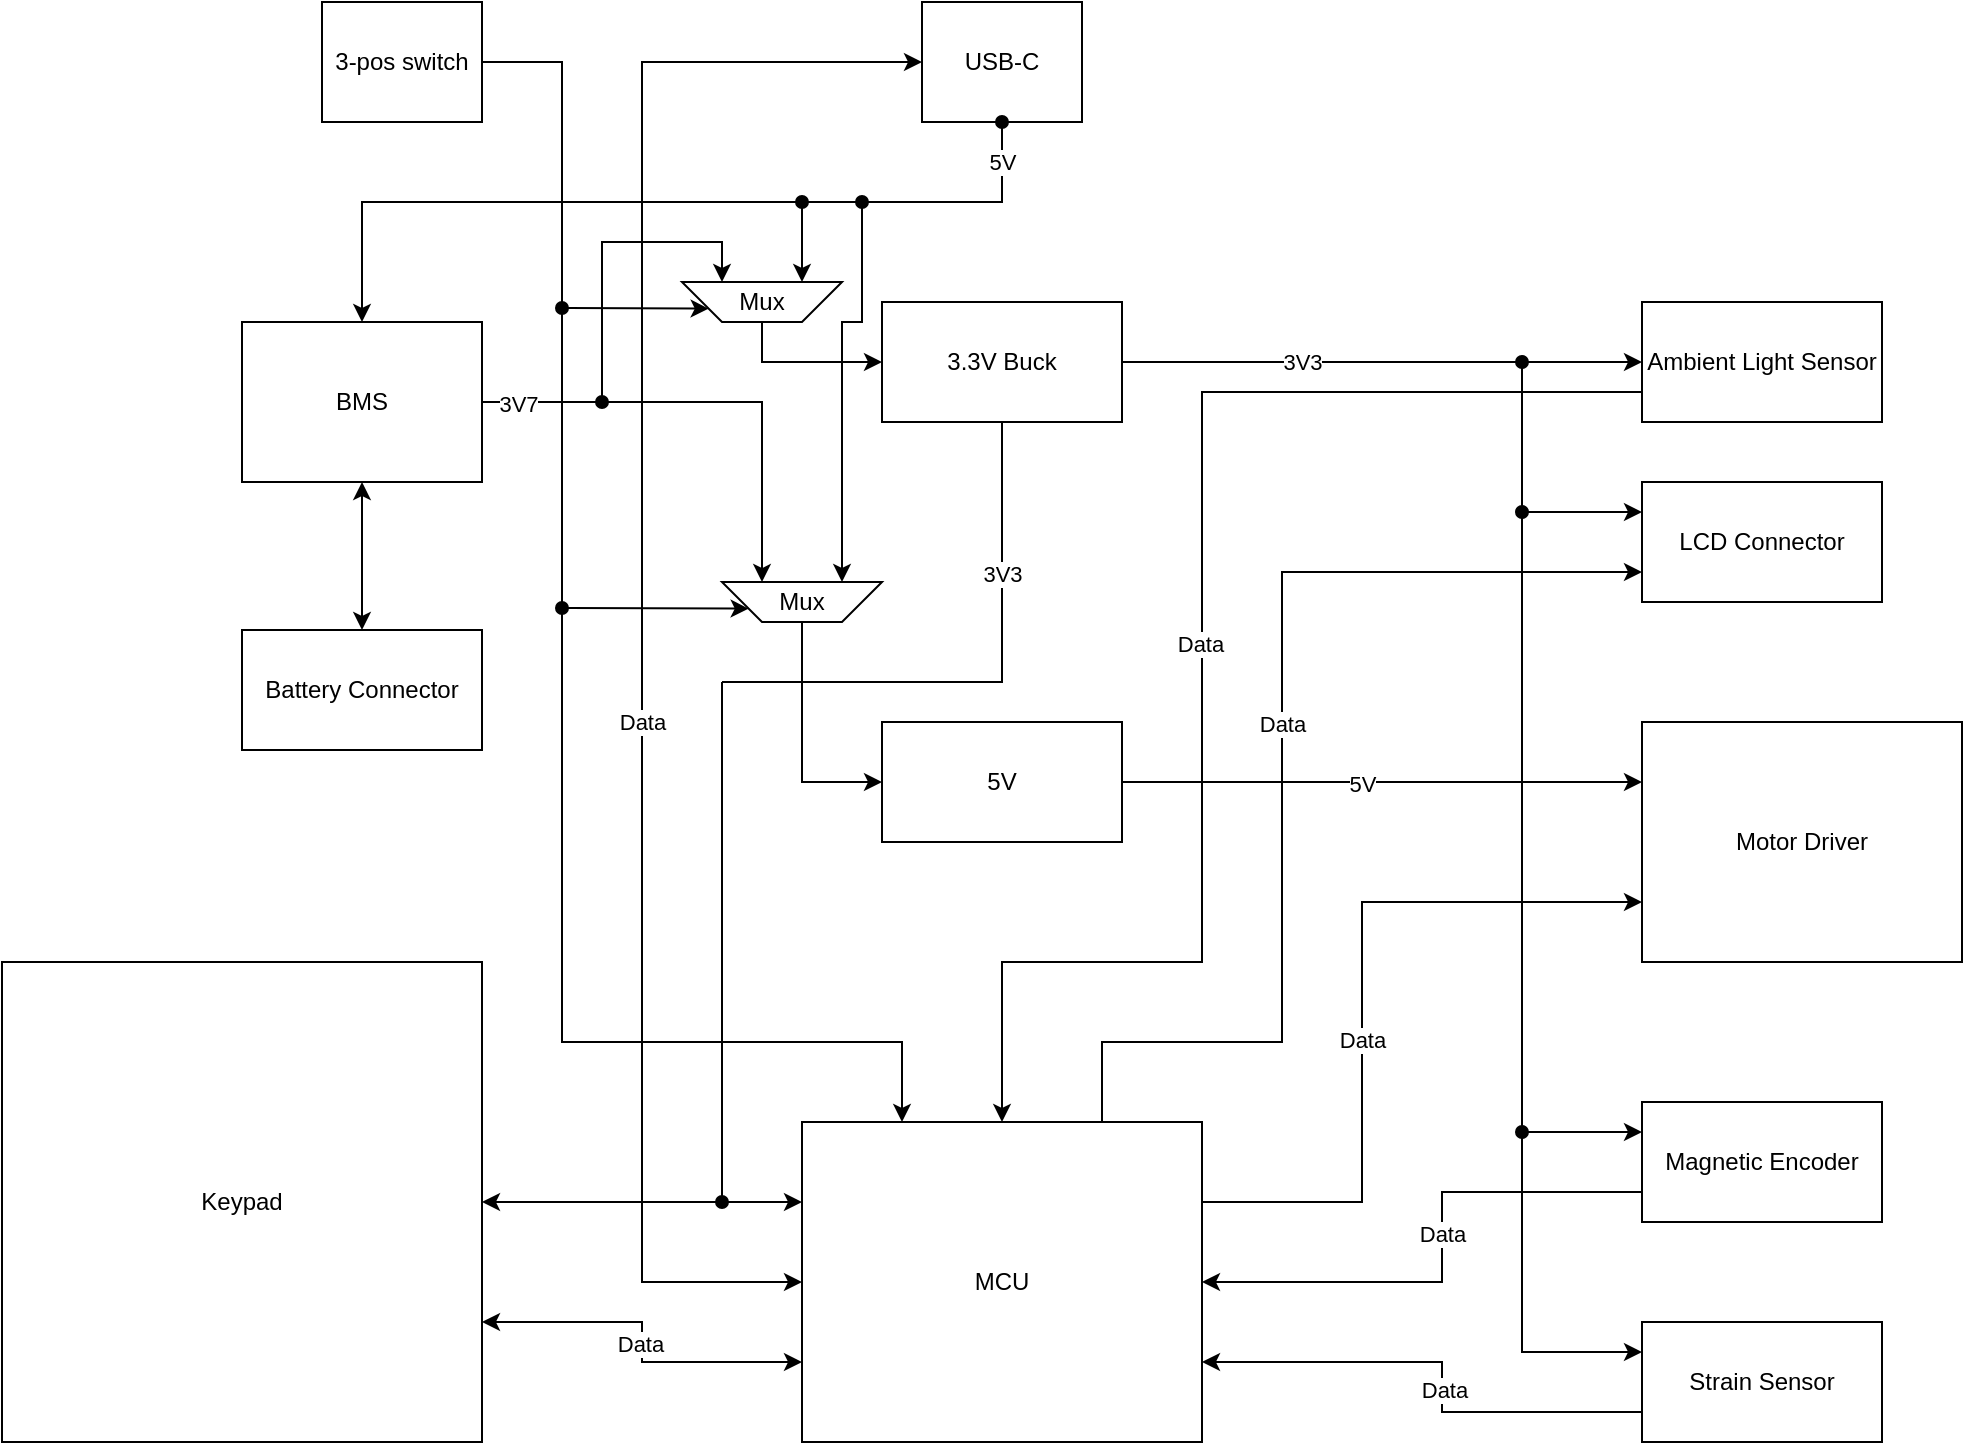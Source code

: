 <mxfile version="26.1.3">
  <diagram name="Page-1" id="c7_JPdmgr0O6n47EBYLc">
    <mxGraphModel dx="1639" dy="927" grid="1" gridSize="10" guides="1" tooltips="1" connect="1" arrows="1" fold="1" page="1" pageScale="1" pageWidth="1169" pageHeight="827" math="0" shadow="0">
      <root>
        <mxCell id="0" />
        <mxCell id="1" parent="0" />
        <mxCell id="GmYDYf6V0mL1RIksBjV9-6" value="USB-C" style="rounded=0;whiteSpace=wrap;html=1;" parent="1" vertex="1">
          <mxGeometry x="540" y="40" width="80" height="60" as="geometry" />
        </mxCell>
        <mxCell id="GmYDYf6V0mL1RIksBjV9-7" value="3-pos switch" style="rounded=0;whiteSpace=wrap;html=1;" parent="1" vertex="1">
          <mxGeometry x="240" y="40" width="80" height="60" as="geometry" />
        </mxCell>
        <mxCell id="GmYDYf6V0mL1RIksBjV9-8" value="MCU" style="rounded=0;whiteSpace=wrap;html=1;" parent="1" vertex="1">
          <mxGeometry x="480" y="600" width="200" height="160" as="geometry" />
        </mxCell>
        <mxCell id="GmYDYf6V0mL1RIksBjV9-9" value="Keypad" style="rounded=0;whiteSpace=wrap;html=1;" parent="1" vertex="1">
          <mxGeometry x="80" y="520" width="240" height="240" as="geometry" />
        </mxCell>
        <mxCell id="GmYDYf6V0mL1RIksBjV9-10" value="Motor Driver" style="rounded=0;whiteSpace=wrap;html=1;" parent="1" vertex="1">
          <mxGeometry x="900" y="400" width="160" height="120" as="geometry" />
        </mxCell>
        <mxCell id="GmYDYf6V0mL1RIksBjV9-11" value="LCD Connector" style="rounded=0;whiteSpace=wrap;html=1;" parent="1" vertex="1">
          <mxGeometry x="900" y="280" width="120" height="60" as="geometry" />
        </mxCell>
        <mxCell id="GmYDYf6V0mL1RIksBjV9-12" value="Magnetic Encoder" style="rounded=0;whiteSpace=wrap;html=1;" parent="1" vertex="1">
          <mxGeometry x="900" y="590" width="120" height="60" as="geometry" />
        </mxCell>
        <mxCell id="GmYDYf6V0mL1RIksBjV9-13" value="Ambient Light Sensor" style="rounded=0;whiteSpace=wrap;html=1;" parent="1" vertex="1">
          <mxGeometry x="900" y="190" width="120" height="60" as="geometry" />
        </mxCell>
        <mxCell id="GmYDYf6V0mL1RIksBjV9-14" value="Strain Sensor" style="rounded=0;whiteSpace=wrap;html=1;" parent="1" vertex="1">
          <mxGeometry x="900" y="700" width="120" height="60" as="geometry" />
        </mxCell>
        <mxCell id="GmYDYf6V0mL1RIksBjV9-15" value="3.3V Buck" style="rounded=0;whiteSpace=wrap;html=1;" parent="1" vertex="1">
          <mxGeometry x="520" y="190" width="120" height="60" as="geometry" />
        </mxCell>
        <mxCell id="GmYDYf6V0mL1RIksBjV9-16" value="BMS" style="rounded=0;whiteSpace=wrap;html=1;" parent="1" vertex="1">
          <mxGeometry x="200" y="200" width="120" height="80" as="geometry" />
        </mxCell>
        <mxCell id="GmYDYf6V0mL1RIksBjV9-17" value="Battery Connector" style="rounded=0;whiteSpace=wrap;html=1;" parent="1" vertex="1">
          <mxGeometry x="200" y="354" width="120" height="60" as="geometry" />
        </mxCell>
        <mxCell id="GmYDYf6V0mL1RIksBjV9-24" value="" style="endArrow=classic;html=1;rounded=0;entryX=0.5;entryY=0;entryDx=0;entryDy=0;startArrow=oval;startFill=1;exitX=0.5;exitY=1;exitDx=0;exitDy=0;" parent="1" source="GmYDYf6V0mL1RIksBjV9-6" target="GmYDYf6V0mL1RIksBjV9-16" edge="1">
          <mxGeometry width="50" height="50" relative="1" as="geometry">
            <mxPoint x="580" y="160" as="sourcePoint" />
            <mxPoint x="280" y="180" as="targetPoint" />
            <Array as="points">
              <mxPoint x="580" y="140" />
              <mxPoint x="260" y="140" />
            </Array>
          </mxGeometry>
        </mxCell>
        <mxCell id="2bLrS-VZrDyPFi-mQ5lX-6" value="5V" style="edgeLabel;html=1;align=center;verticalAlign=middle;resizable=0;points=[];" parent="GmYDYf6V0mL1RIksBjV9-24" vertex="1" connectable="0">
          <mxGeometry x="-0.505" y="-1" relative="1" as="geometry">
            <mxPoint x="64" y="-19" as="offset" />
          </mxGeometry>
        </mxCell>
        <mxCell id="GmYDYf6V0mL1RIksBjV9-26" value="" style="endArrow=classic;startArrow=classic;html=1;rounded=0;entryX=0.5;entryY=1;entryDx=0;entryDy=0;exitX=0.5;exitY=0;exitDx=0;exitDy=0;" parent="1" source="GmYDYf6V0mL1RIksBjV9-17" target="GmYDYf6V0mL1RIksBjV9-16" edge="1">
          <mxGeometry width="50" height="50" relative="1" as="geometry">
            <mxPoint x="420" y="390" as="sourcePoint" />
            <mxPoint x="510" y="360" as="targetPoint" />
          </mxGeometry>
        </mxCell>
        <mxCell id="GmYDYf6V0mL1RIksBjV9-27" value="" style="endArrow=classic;startArrow=classic;html=1;rounded=0;exitX=1;exitY=0.75;exitDx=0;exitDy=0;entryX=0;entryY=0.75;entryDx=0;entryDy=0;" parent="1" source="GmYDYf6V0mL1RIksBjV9-9" target="GmYDYf6V0mL1RIksBjV9-8" edge="1">
          <mxGeometry width="50" height="50" relative="1" as="geometry">
            <mxPoint x="520" y="720" as="sourcePoint" />
            <mxPoint x="570" y="670" as="targetPoint" />
            <Array as="points">
              <mxPoint x="400" y="700" />
              <mxPoint x="400" y="720" />
            </Array>
          </mxGeometry>
        </mxCell>
        <mxCell id="2bLrS-VZrDyPFi-mQ5lX-36" value="Data" style="edgeLabel;html=1;align=center;verticalAlign=middle;resizable=0;points=[];" parent="GmYDYf6V0mL1RIksBjV9-27" vertex="1" connectable="0">
          <mxGeometry x="0.015" y="-1" relative="1" as="geometry">
            <mxPoint y="-1" as="offset" />
          </mxGeometry>
        </mxCell>
        <mxCell id="GmYDYf6V0mL1RIksBjV9-30" value="" style="endArrow=classic;html=1;rounded=0;entryX=1;entryY=0.75;entryDx=0;entryDy=0;exitX=0;exitY=0.75;exitDx=0;exitDy=0;" parent="1" source="GmYDYf6V0mL1RIksBjV9-14" target="GmYDYf6V0mL1RIksBjV9-8" edge="1">
          <mxGeometry width="50" height="50" relative="1" as="geometry">
            <mxPoint x="800" y="760" as="sourcePoint" />
            <mxPoint x="860" y="480" as="targetPoint" />
            <Array as="points">
              <mxPoint x="800" y="745" />
              <mxPoint x="800" y="720" />
            </Array>
          </mxGeometry>
        </mxCell>
        <mxCell id="2bLrS-VZrDyPFi-mQ5lX-35" value="Data" style="edgeLabel;html=1;align=center;verticalAlign=middle;resizable=0;points=[];" parent="GmYDYf6V0mL1RIksBjV9-30" vertex="1" connectable="0">
          <mxGeometry x="-0.092" y="-1" relative="1" as="geometry">
            <mxPoint as="offset" />
          </mxGeometry>
        </mxCell>
        <mxCell id="GmYDYf6V0mL1RIksBjV9-31" value="" style="endArrow=classic;html=1;rounded=0;exitX=0;exitY=0.75;exitDx=0;exitDy=0;entryX=1;entryY=0.5;entryDx=0;entryDy=0;" parent="1" source="GmYDYf6V0mL1RIksBjV9-12" target="GmYDYf6V0mL1RIksBjV9-8" edge="1">
          <mxGeometry width="50" height="50" relative="1" as="geometry">
            <mxPoint x="710" y="550" as="sourcePoint" />
            <mxPoint x="800" y="680" as="targetPoint" />
            <Array as="points">
              <mxPoint x="800" y="635" />
              <mxPoint x="800" y="680" />
            </Array>
          </mxGeometry>
        </mxCell>
        <mxCell id="2bLrS-VZrDyPFi-mQ5lX-34" value="Data" style="edgeLabel;html=1;align=center;verticalAlign=middle;resizable=0;points=[];" parent="GmYDYf6V0mL1RIksBjV9-31" vertex="1" connectable="0">
          <mxGeometry x="-0.091" relative="1" as="geometry">
            <mxPoint as="offset" />
          </mxGeometry>
        </mxCell>
        <mxCell id="GmYDYf6V0mL1RIksBjV9-32" value="" style="endArrow=classic;html=1;rounded=0;exitX=1;exitY=0.25;exitDx=0;exitDy=0;entryX=0;entryY=0.75;entryDx=0;entryDy=0;" parent="1" source="GmYDYf6V0mL1RIksBjV9-8" target="GmYDYf6V0mL1RIksBjV9-10" edge="1">
          <mxGeometry width="50" height="50" relative="1" as="geometry">
            <mxPoint x="750" y="490" as="sourcePoint" />
            <mxPoint x="800" y="440" as="targetPoint" />
            <Array as="points">
              <mxPoint x="760" y="640" />
              <mxPoint x="760" y="490" />
            </Array>
          </mxGeometry>
        </mxCell>
        <mxCell id="2bLrS-VZrDyPFi-mQ5lX-33" value="Data" style="edgeLabel;html=1;align=center;verticalAlign=middle;resizable=0;points=[];" parent="GmYDYf6V0mL1RIksBjV9-32" vertex="1" connectable="0">
          <mxGeometry x="-0.129" relative="1" as="geometry">
            <mxPoint as="offset" />
          </mxGeometry>
        </mxCell>
        <mxCell id="GmYDYf6V0mL1RIksBjV9-33" value="" style="endArrow=classic;html=1;rounded=0;entryX=0;entryY=0.75;entryDx=0;entryDy=0;exitX=0.75;exitY=0;exitDx=0;exitDy=0;" parent="1" source="GmYDYf6V0mL1RIksBjV9-8" target="GmYDYf6V0mL1RIksBjV9-11" edge="1">
          <mxGeometry width="50" height="50" relative="1" as="geometry">
            <mxPoint x="600" y="560" as="sourcePoint" />
            <mxPoint x="800" y="440" as="targetPoint" />
            <Array as="points">
              <mxPoint x="630" y="560" />
              <mxPoint x="720" y="560" />
              <mxPoint x="720" y="325" />
            </Array>
          </mxGeometry>
        </mxCell>
        <mxCell id="2bLrS-VZrDyPFi-mQ5lX-32" value="Data" style="edgeLabel;html=1;align=center;verticalAlign=middle;resizable=0;points=[];" parent="GmYDYf6V0mL1RIksBjV9-33" vertex="1" connectable="0">
          <mxGeometry x="0.062" relative="1" as="geometry">
            <mxPoint as="offset" />
          </mxGeometry>
        </mxCell>
        <mxCell id="GmYDYf6V0mL1RIksBjV9-34" value="" style="endArrow=classic;html=1;rounded=0;exitX=0;exitY=0.75;exitDx=0;exitDy=0;entryX=0.5;entryY=0;entryDx=0;entryDy=0;" parent="1" source="GmYDYf6V0mL1RIksBjV9-13" target="GmYDYf6V0mL1RIksBjV9-8" edge="1">
          <mxGeometry width="50" height="50" relative="1" as="geometry">
            <mxPoint x="710" y="420" as="sourcePoint" />
            <mxPoint x="600" y="580" as="targetPoint" />
            <Array as="points">
              <mxPoint x="680" y="235" />
              <mxPoint x="680" y="520" />
              <mxPoint x="580" y="520" />
            </Array>
          </mxGeometry>
        </mxCell>
        <mxCell id="2bLrS-VZrDyPFi-mQ5lX-31" value="Data" style="edgeLabel;html=1;align=center;verticalAlign=middle;resizable=0;points=[];" parent="GmYDYf6V0mL1RIksBjV9-34" vertex="1" connectable="0">
          <mxGeometry x="0.009" y="-1" relative="1" as="geometry">
            <mxPoint as="offset" />
          </mxGeometry>
        </mxCell>
        <mxCell id="GmYDYf6V0mL1RIksBjV9-35" value="5V" style="rounded=0;whiteSpace=wrap;html=1;" parent="1" vertex="1">
          <mxGeometry x="520" y="400" width="120" height="60" as="geometry" />
        </mxCell>
        <mxCell id="GmYDYf6V0mL1RIksBjV9-37" value="" style="endArrow=classic;html=1;rounded=0;entryX=0;entryY=0.25;entryDx=0;entryDy=0;exitX=1;exitY=0.5;exitDx=0;exitDy=0;" parent="1" source="GmYDYf6V0mL1RIksBjV9-35" target="GmYDYf6V0mL1RIksBjV9-10" edge="1">
          <mxGeometry width="50" height="50" relative="1" as="geometry">
            <mxPoint x="610" y="450" as="sourcePoint" />
            <mxPoint x="660" y="400" as="targetPoint" />
          </mxGeometry>
        </mxCell>
        <mxCell id="2bLrS-VZrDyPFi-mQ5lX-16" value="5V" style="edgeLabel;html=1;align=center;verticalAlign=middle;resizable=0;points=[];" parent="GmYDYf6V0mL1RIksBjV9-37" vertex="1" connectable="0">
          <mxGeometry x="-0.077" relative="1" as="geometry">
            <mxPoint y="1" as="offset" />
          </mxGeometry>
        </mxCell>
        <mxCell id="GmYDYf6V0mL1RIksBjV9-43" value="" style="endArrow=classic;html=1;rounded=0;entryX=0;entryY=0.5;entryDx=0;entryDy=0;exitX=1;exitY=0.5;exitDx=0;exitDy=0;" parent="1" source="GmYDYf6V0mL1RIksBjV9-15" target="GmYDYf6V0mL1RIksBjV9-13" edge="1">
          <mxGeometry width="50" height="50" relative="1" as="geometry">
            <mxPoint x="660" y="230" as="sourcePoint" />
            <mxPoint x="840" y="290" as="targetPoint" />
          </mxGeometry>
        </mxCell>
        <mxCell id="2bLrS-VZrDyPFi-mQ5lX-5" value="3V3" style="edgeLabel;html=1;align=center;verticalAlign=middle;resizable=0;points=[];" parent="GmYDYf6V0mL1RIksBjV9-43" vertex="1" connectable="0">
          <mxGeometry x="-0.308" y="-3" relative="1" as="geometry">
            <mxPoint y="-3" as="offset" />
          </mxGeometry>
        </mxCell>
        <mxCell id="GmYDYf6V0mL1RIksBjV9-44" value="" style="endArrow=classic;html=1;rounded=0;entryX=0;entryY=0.25;entryDx=0;entryDy=0;startArrow=oval;startFill=1;" parent="1" target="GmYDYf6V0mL1RIksBjV9-14" edge="1">
          <mxGeometry width="50" height="50" relative="1" as="geometry">
            <mxPoint x="840" y="220" as="sourcePoint" />
            <mxPoint x="840" y="720" as="targetPoint" />
            <Array as="points">
              <mxPoint x="840" y="715" />
            </Array>
          </mxGeometry>
        </mxCell>
        <mxCell id="GmYDYf6V0mL1RIksBjV9-45" value="" style="endArrow=classic;html=1;rounded=0;entryX=0;entryY=0.25;entryDx=0;entryDy=0;startArrow=oval;startFill=1;" parent="1" target="GmYDYf6V0mL1RIksBjV9-11" edge="1">
          <mxGeometry width="50" height="50" relative="1" as="geometry">
            <mxPoint x="840" y="295" as="sourcePoint" />
            <mxPoint x="890" y="410" as="targetPoint" />
          </mxGeometry>
        </mxCell>
        <mxCell id="GmYDYf6V0mL1RIksBjV9-46" value="" style="endArrow=classic;html=1;rounded=0;entryX=0;entryY=0.25;entryDx=0;entryDy=0;startArrow=oval;startFill=1;" parent="1" target="GmYDYf6V0mL1RIksBjV9-12" edge="1">
          <mxGeometry width="50" height="50" relative="1" as="geometry">
            <mxPoint x="840" y="605" as="sourcePoint" />
            <mxPoint x="900" y="600" as="targetPoint" />
          </mxGeometry>
        </mxCell>
        <mxCell id="GmYDYf6V0mL1RIksBjV9-47" value="" style="endArrow=none;html=1;rounded=0;startArrow=none;startFill=0;endFill=1;entryX=0.5;entryY=1;entryDx=0;entryDy=0;" parent="1" target="GmYDYf6V0mL1RIksBjV9-15" edge="1">
          <mxGeometry width="50" height="50" relative="1" as="geometry">
            <mxPoint x="440" y="380" as="sourcePoint" />
            <mxPoint x="570" y="290" as="targetPoint" />
            <Array as="points">
              <mxPoint x="580" y="380" />
            </Array>
          </mxGeometry>
        </mxCell>
        <mxCell id="2bLrS-VZrDyPFi-mQ5lX-15" value="3V3" style="edgeLabel;html=1;align=center;verticalAlign=middle;resizable=0;points=[];" parent="GmYDYf6V0mL1RIksBjV9-47" vertex="1" connectable="0">
          <mxGeometry x="0.444" relative="1" as="geometry">
            <mxPoint y="1" as="offset" />
          </mxGeometry>
        </mxCell>
        <mxCell id="GmYDYf6V0mL1RIksBjV9-48" value="" style="endArrow=classic;html=1;rounded=0;entryX=1;entryY=0.5;entryDx=0;entryDy=0;startArrow=oval;startFill=1;" parent="1" target="GmYDYf6V0mL1RIksBjV9-9" edge="1">
          <mxGeometry width="50" height="50" relative="1" as="geometry">
            <mxPoint x="440" y="640" as="sourcePoint" />
            <mxPoint x="520" y="570" as="targetPoint" />
          </mxGeometry>
        </mxCell>
        <mxCell id="GmYDYf6V0mL1RIksBjV9-49" value="" style="endArrow=classic;startArrow=classic;html=1;rounded=0;entryX=0;entryY=0.5;entryDx=0;entryDy=0;exitX=0;exitY=0.5;exitDx=0;exitDy=0;" parent="1" source="GmYDYf6V0mL1RIksBjV9-8" target="GmYDYf6V0mL1RIksBjV9-6" edge="1">
          <mxGeometry width="50" height="50" relative="1" as="geometry">
            <mxPoint x="240" y="160" as="sourcePoint" />
            <mxPoint x="570" y="380" as="targetPoint" />
            <Array as="points">
              <mxPoint x="400" y="680" />
              <mxPoint x="400" y="70" />
            </Array>
          </mxGeometry>
        </mxCell>
        <mxCell id="2bLrS-VZrDyPFi-mQ5lX-14" value="Data" style="edgeLabel;html=1;align=center;verticalAlign=middle;resizable=0;points=[];" parent="GmYDYf6V0mL1RIksBjV9-49" vertex="1" connectable="0">
          <mxGeometry x="-0.129" relative="1" as="geometry">
            <mxPoint y="1" as="offset" />
          </mxGeometry>
        </mxCell>
        <mxCell id="2bLrS-VZrDyPFi-mQ5lX-1" value="" style="endArrow=classic;html=1;rounded=0;entryX=0;entryY=0.25;entryDx=0;entryDy=0;startArrow=none;startFill=0;" parent="1" target="GmYDYf6V0mL1RIksBjV9-8" edge="1">
          <mxGeometry width="50" height="50" relative="1" as="geometry">
            <mxPoint x="440" y="380" as="sourcePoint" />
            <mxPoint x="440" y="680" as="targetPoint" />
            <Array as="points">
              <mxPoint x="440" y="640" />
            </Array>
          </mxGeometry>
        </mxCell>
        <mxCell id="2bLrS-VZrDyPFi-mQ5lX-4" value="" style="endArrow=classic;html=1;rounded=0;entryX=0.25;entryY=0;entryDx=0;entryDy=0;exitX=1;exitY=0.5;exitDx=0;exitDy=0;" parent="1" source="GmYDYf6V0mL1RIksBjV9-7" target="GmYDYf6V0mL1RIksBjV9-8" edge="1">
          <mxGeometry width="50" height="50" relative="1" as="geometry">
            <mxPoint x="250" y="120" as="sourcePoint" />
            <mxPoint x="550" y="560" as="targetPoint" />
            <Array as="points">
              <mxPoint x="360" y="70" />
              <mxPoint x="360" y="120" />
              <mxPoint x="360" y="560" />
              <mxPoint x="530" y="560" />
            </Array>
          </mxGeometry>
        </mxCell>
        <mxCell id="2bLrS-VZrDyPFi-mQ5lX-7" value="Mux" style="shape=trapezoid;perimeter=trapezoidPerimeter;whiteSpace=wrap;html=1;fixedSize=1;rotation=0;horizontal=1;direction=west;" parent="1" vertex="1">
          <mxGeometry x="440" y="330" width="80" height="20" as="geometry" />
        </mxCell>
        <mxCell id="2bLrS-VZrDyPFi-mQ5lX-10" value="" style="endArrow=classic;html=1;rounded=0;entryX=1;entryY=0.25;entryDx=0;entryDy=0;startArrow=oval;startFill=1;" parent="1" target="2bLrS-VZrDyPFi-mQ5lX-7" edge="1">
          <mxGeometry width="50" height="50" relative="1" as="geometry">
            <mxPoint x="360" y="343" as="sourcePoint" />
            <mxPoint x="570" y="350" as="targetPoint" />
          </mxGeometry>
        </mxCell>
        <mxCell id="2bLrS-VZrDyPFi-mQ5lX-11" value="" style="endArrow=classic;html=1;rounded=0;exitX=0.5;exitY=0;exitDx=0;exitDy=0;entryX=0;entryY=0.5;entryDx=0;entryDy=0;" parent="1" source="2bLrS-VZrDyPFi-mQ5lX-7" target="GmYDYf6V0mL1RIksBjV9-35" edge="1">
          <mxGeometry width="50" height="50" relative="1" as="geometry">
            <mxPoint x="520" y="400" as="sourcePoint" />
            <mxPoint x="570" y="350" as="targetPoint" />
            <Array as="points">
              <mxPoint x="480" y="430" />
            </Array>
          </mxGeometry>
        </mxCell>
        <mxCell id="2bLrS-VZrDyPFi-mQ5lX-22" value="Mux" style="shape=trapezoid;perimeter=trapezoidPerimeter;whiteSpace=wrap;html=1;fixedSize=1;direction=west;" parent="1" vertex="1">
          <mxGeometry x="420" y="180" width="80" height="20" as="geometry" />
        </mxCell>
        <mxCell id="2bLrS-VZrDyPFi-mQ5lX-24" value="" style="endArrow=classic;html=1;rounded=0;entryX=0.25;entryY=1;entryDx=0;entryDy=0;startArrow=oval;startFill=1;" parent="1" target="2bLrS-VZrDyPFi-mQ5lX-22" edge="1">
          <mxGeometry width="50" height="50" relative="1" as="geometry">
            <mxPoint x="480" y="140" as="sourcePoint" />
            <mxPoint x="590" y="340" as="targetPoint" />
          </mxGeometry>
        </mxCell>
        <mxCell id="2bLrS-VZrDyPFi-mQ5lX-25" value="" style="endArrow=classic;html=1;rounded=0;exitX=0.5;exitY=0;exitDx=0;exitDy=0;entryX=0;entryY=0.5;entryDx=0;entryDy=0;" parent="1" source="2bLrS-VZrDyPFi-mQ5lX-22" target="GmYDYf6V0mL1RIksBjV9-15" edge="1">
          <mxGeometry width="50" height="50" relative="1" as="geometry">
            <mxPoint x="540" y="390" as="sourcePoint" />
            <mxPoint x="590" y="340" as="targetPoint" />
            <Array as="points">
              <mxPoint x="460" y="220" />
            </Array>
          </mxGeometry>
        </mxCell>
        <mxCell id="2bLrS-VZrDyPFi-mQ5lX-26" value="" style="endArrow=classic;html=1;rounded=0;entryX=0.25;entryY=1;entryDx=0;entryDy=0;startArrow=oval;startFill=1;" parent="1" target="2bLrS-VZrDyPFi-mQ5lX-7" edge="1">
          <mxGeometry width="50" height="50" relative="1" as="geometry">
            <mxPoint x="510" y="140" as="sourcePoint" />
            <mxPoint x="590" y="340" as="targetPoint" />
            <Array as="points">
              <mxPoint x="510" y="200" />
              <mxPoint x="500" y="200" />
            </Array>
          </mxGeometry>
        </mxCell>
        <mxCell id="2bLrS-VZrDyPFi-mQ5lX-27" value="" style="endArrow=classic;html=1;rounded=0;exitX=1;exitY=0.5;exitDx=0;exitDy=0;entryX=0.75;entryY=1;entryDx=0;entryDy=0;" parent="1" source="GmYDYf6V0mL1RIksBjV9-16" target="2bLrS-VZrDyPFi-mQ5lX-7" edge="1">
          <mxGeometry width="50" height="50" relative="1" as="geometry">
            <mxPoint x="540" y="390" as="sourcePoint" />
            <mxPoint x="590" y="340" as="targetPoint" />
            <Array as="points">
              <mxPoint x="460" y="240" />
            </Array>
          </mxGeometry>
        </mxCell>
        <mxCell id="2bLrS-VZrDyPFi-mQ5lX-37" value="3V7" style="edgeLabel;html=1;align=center;verticalAlign=middle;resizable=0;points=[];" parent="2bLrS-VZrDyPFi-mQ5lX-27" vertex="1" connectable="0">
          <mxGeometry x="-0.849" relative="1" as="geometry">
            <mxPoint y="1" as="offset" />
          </mxGeometry>
        </mxCell>
        <mxCell id="2bLrS-VZrDyPFi-mQ5lX-28" value="" style="endArrow=classic;html=1;rounded=0;entryX=0.75;entryY=1;entryDx=0;entryDy=0;startArrow=oval;startFill=1;" parent="1" target="2bLrS-VZrDyPFi-mQ5lX-22" edge="1">
          <mxGeometry width="50" height="50" relative="1" as="geometry">
            <mxPoint x="380" y="240" as="sourcePoint" />
            <mxPoint x="380" y="90" as="targetPoint" />
            <Array as="points">
              <mxPoint x="380" y="160" />
              <mxPoint x="440" y="160" />
            </Array>
          </mxGeometry>
        </mxCell>
        <mxCell id="2bLrS-VZrDyPFi-mQ5lX-29" value="" style="endArrow=classic;html=1;rounded=0;startArrow=oval;startFill=1;entryX=1;entryY=0.25;entryDx=0;entryDy=0;" parent="1" target="2bLrS-VZrDyPFi-mQ5lX-22" edge="1">
          <mxGeometry width="50" height="50" relative="1" as="geometry">
            <mxPoint x="360" y="193" as="sourcePoint" />
            <mxPoint x="420" y="210" as="targetPoint" />
          </mxGeometry>
        </mxCell>
      </root>
    </mxGraphModel>
  </diagram>
</mxfile>
